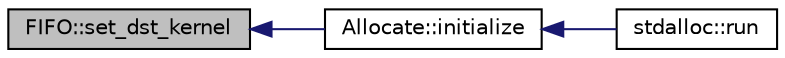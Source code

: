digraph "FIFO::set_dst_kernel"
{
 // INTERACTIVE_SVG=YES
  bgcolor="transparent";
  edge [fontname="Helvetica",fontsize="10",labelfontname="Helvetica",labelfontsize="10"];
  node [fontname="Helvetica",fontsize="10",shape=record];
  rankdir="LR";
  Node1 [label="FIFO::set_dst_kernel",height=0.2,width=0.4,color="black", fillcolor="grey75", style="filled", fontcolor="black"];
  Node1 -> Node2 [dir="back",color="midnightblue",fontsize="10",style="solid",fontname="Helvetica"];
  Node2 [label="Allocate::initialize",height=0.2,width=0.4,color="black",URL="$class_allocate.html#a1d5c71b5cd6fc9671ed82d9c1d04965c"];
  Node2 -> Node3 [dir="back",color="midnightblue",fontsize="10",style="solid",fontname="Helvetica"];
  Node3 [label="stdalloc::run",height=0.2,width=0.4,color="black",URL="$classstdalloc.html#a60438b15948ce354b52b03ba6d975de0"];
}
